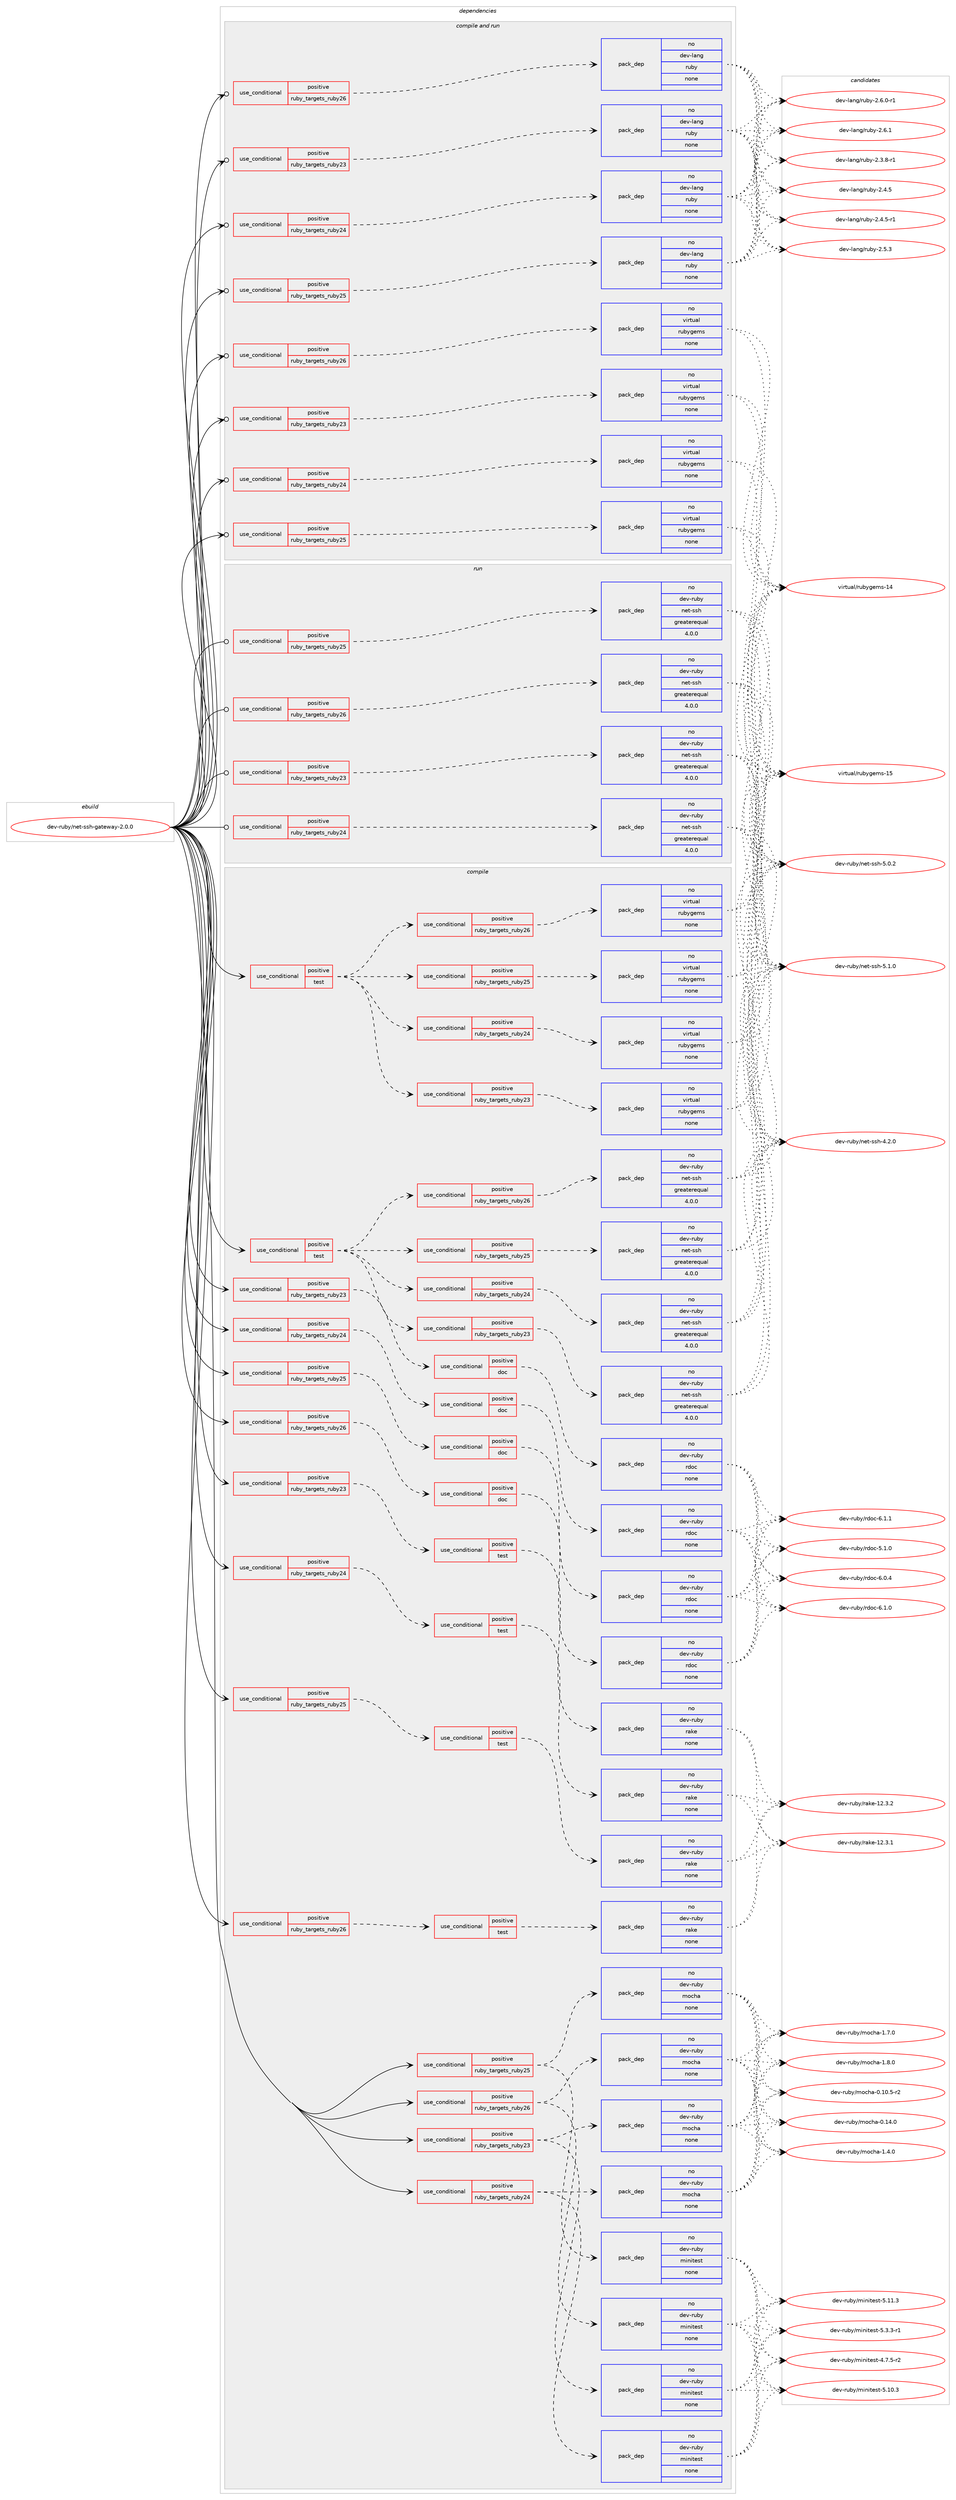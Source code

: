 digraph prolog {

# *************
# Graph options
# *************

newrank=true;
concentrate=true;
compound=true;
graph [rankdir=LR,fontname=Helvetica,fontsize=10,ranksep=1.5];#, ranksep=2.5, nodesep=0.2];
edge  [arrowhead=vee];
node  [fontname=Helvetica,fontsize=10];

# **********
# The ebuild
# **********

subgraph cluster_leftcol {
color=gray;
rank=same;
label=<<i>ebuild</i>>;
id [label="dev-ruby/net-ssh-gateway-2.0.0", color=red, width=4, href="../dev-ruby/net-ssh-gateway-2.0.0.svg"];
}

# ****************
# The dependencies
# ****************

subgraph cluster_midcol {
color=gray;
label=<<i>dependencies</i>>;
subgraph cluster_compile {
fillcolor="#eeeeee";
style=filled;
label=<<i>compile</i>>;
subgraph cond407448 {
dependency1507778 [label=<<TABLE BORDER="0" CELLBORDER="1" CELLSPACING="0" CELLPADDING="4"><TR><TD ROWSPAN="3" CELLPADDING="10">use_conditional</TD></TR><TR><TD>positive</TD></TR><TR><TD>ruby_targets_ruby23</TD></TR></TABLE>>, shape=none, color=red];
subgraph cond407449 {
dependency1507779 [label=<<TABLE BORDER="0" CELLBORDER="1" CELLSPACING="0" CELLPADDING="4"><TR><TD ROWSPAN="3" CELLPADDING="10">use_conditional</TD></TR><TR><TD>positive</TD></TR><TR><TD>doc</TD></TR></TABLE>>, shape=none, color=red];
subgraph pack1076833 {
dependency1507780 [label=<<TABLE BORDER="0" CELLBORDER="1" CELLSPACING="0" CELLPADDING="4" WIDTH="220"><TR><TD ROWSPAN="6" CELLPADDING="30">pack_dep</TD></TR><TR><TD WIDTH="110">no</TD></TR><TR><TD>dev-ruby</TD></TR><TR><TD>rdoc</TD></TR><TR><TD>none</TD></TR><TR><TD></TD></TR></TABLE>>, shape=none, color=blue];
}
dependency1507779:e -> dependency1507780:w [weight=20,style="dashed",arrowhead="vee"];
}
dependency1507778:e -> dependency1507779:w [weight=20,style="dashed",arrowhead="vee"];
}
id:e -> dependency1507778:w [weight=20,style="solid",arrowhead="vee"];
subgraph cond407450 {
dependency1507781 [label=<<TABLE BORDER="0" CELLBORDER="1" CELLSPACING="0" CELLPADDING="4"><TR><TD ROWSPAN="3" CELLPADDING="10">use_conditional</TD></TR><TR><TD>positive</TD></TR><TR><TD>ruby_targets_ruby23</TD></TR></TABLE>>, shape=none, color=red];
subgraph cond407451 {
dependency1507782 [label=<<TABLE BORDER="0" CELLBORDER="1" CELLSPACING="0" CELLPADDING="4"><TR><TD ROWSPAN="3" CELLPADDING="10">use_conditional</TD></TR><TR><TD>positive</TD></TR><TR><TD>test</TD></TR></TABLE>>, shape=none, color=red];
subgraph pack1076834 {
dependency1507783 [label=<<TABLE BORDER="0" CELLBORDER="1" CELLSPACING="0" CELLPADDING="4" WIDTH="220"><TR><TD ROWSPAN="6" CELLPADDING="30">pack_dep</TD></TR><TR><TD WIDTH="110">no</TD></TR><TR><TD>dev-ruby</TD></TR><TR><TD>rake</TD></TR><TR><TD>none</TD></TR><TR><TD></TD></TR></TABLE>>, shape=none, color=blue];
}
dependency1507782:e -> dependency1507783:w [weight=20,style="dashed",arrowhead="vee"];
}
dependency1507781:e -> dependency1507782:w [weight=20,style="dashed",arrowhead="vee"];
}
id:e -> dependency1507781:w [weight=20,style="solid",arrowhead="vee"];
subgraph cond407452 {
dependency1507784 [label=<<TABLE BORDER="0" CELLBORDER="1" CELLSPACING="0" CELLPADDING="4"><TR><TD ROWSPAN="3" CELLPADDING="10">use_conditional</TD></TR><TR><TD>positive</TD></TR><TR><TD>ruby_targets_ruby23</TD></TR></TABLE>>, shape=none, color=red];
subgraph pack1076835 {
dependency1507785 [label=<<TABLE BORDER="0" CELLBORDER="1" CELLSPACING="0" CELLPADDING="4" WIDTH="220"><TR><TD ROWSPAN="6" CELLPADDING="30">pack_dep</TD></TR><TR><TD WIDTH="110">no</TD></TR><TR><TD>dev-ruby</TD></TR><TR><TD>minitest</TD></TR><TR><TD>none</TD></TR><TR><TD></TD></TR></TABLE>>, shape=none, color=blue];
}
dependency1507784:e -> dependency1507785:w [weight=20,style="dashed",arrowhead="vee"];
subgraph pack1076836 {
dependency1507786 [label=<<TABLE BORDER="0" CELLBORDER="1" CELLSPACING="0" CELLPADDING="4" WIDTH="220"><TR><TD ROWSPAN="6" CELLPADDING="30">pack_dep</TD></TR><TR><TD WIDTH="110">no</TD></TR><TR><TD>dev-ruby</TD></TR><TR><TD>mocha</TD></TR><TR><TD>none</TD></TR><TR><TD></TD></TR></TABLE>>, shape=none, color=blue];
}
dependency1507784:e -> dependency1507786:w [weight=20,style="dashed",arrowhead="vee"];
}
id:e -> dependency1507784:w [weight=20,style="solid",arrowhead="vee"];
subgraph cond407453 {
dependency1507787 [label=<<TABLE BORDER="0" CELLBORDER="1" CELLSPACING="0" CELLPADDING="4"><TR><TD ROWSPAN="3" CELLPADDING="10">use_conditional</TD></TR><TR><TD>positive</TD></TR><TR><TD>ruby_targets_ruby24</TD></TR></TABLE>>, shape=none, color=red];
subgraph cond407454 {
dependency1507788 [label=<<TABLE BORDER="0" CELLBORDER="1" CELLSPACING="0" CELLPADDING="4"><TR><TD ROWSPAN="3" CELLPADDING="10">use_conditional</TD></TR><TR><TD>positive</TD></TR><TR><TD>doc</TD></TR></TABLE>>, shape=none, color=red];
subgraph pack1076837 {
dependency1507789 [label=<<TABLE BORDER="0" CELLBORDER="1" CELLSPACING="0" CELLPADDING="4" WIDTH="220"><TR><TD ROWSPAN="6" CELLPADDING="30">pack_dep</TD></TR><TR><TD WIDTH="110">no</TD></TR><TR><TD>dev-ruby</TD></TR><TR><TD>rdoc</TD></TR><TR><TD>none</TD></TR><TR><TD></TD></TR></TABLE>>, shape=none, color=blue];
}
dependency1507788:e -> dependency1507789:w [weight=20,style="dashed",arrowhead="vee"];
}
dependency1507787:e -> dependency1507788:w [weight=20,style="dashed",arrowhead="vee"];
}
id:e -> dependency1507787:w [weight=20,style="solid",arrowhead="vee"];
subgraph cond407455 {
dependency1507790 [label=<<TABLE BORDER="0" CELLBORDER="1" CELLSPACING="0" CELLPADDING="4"><TR><TD ROWSPAN="3" CELLPADDING="10">use_conditional</TD></TR><TR><TD>positive</TD></TR><TR><TD>ruby_targets_ruby24</TD></TR></TABLE>>, shape=none, color=red];
subgraph cond407456 {
dependency1507791 [label=<<TABLE BORDER="0" CELLBORDER="1" CELLSPACING="0" CELLPADDING="4"><TR><TD ROWSPAN="3" CELLPADDING="10">use_conditional</TD></TR><TR><TD>positive</TD></TR><TR><TD>test</TD></TR></TABLE>>, shape=none, color=red];
subgraph pack1076838 {
dependency1507792 [label=<<TABLE BORDER="0" CELLBORDER="1" CELLSPACING="0" CELLPADDING="4" WIDTH="220"><TR><TD ROWSPAN="6" CELLPADDING="30">pack_dep</TD></TR><TR><TD WIDTH="110">no</TD></TR><TR><TD>dev-ruby</TD></TR><TR><TD>rake</TD></TR><TR><TD>none</TD></TR><TR><TD></TD></TR></TABLE>>, shape=none, color=blue];
}
dependency1507791:e -> dependency1507792:w [weight=20,style="dashed",arrowhead="vee"];
}
dependency1507790:e -> dependency1507791:w [weight=20,style="dashed",arrowhead="vee"];
}
id:e -> dependency1507790:w [weight=20,style="solid",arrowhead="vee"];
subgraph cond407457 {
dependency1507793 [label=<<TABLE BORDER="0" CELLBORDER="1" CELLSPACING="0" CELLPADDING="4"><TR><TD ROWSPAN="3" CELLPADDING="10">use_conditional</TD></TR><TR><TD>positive</TD></TR><TR><TD>ruby_targets_ruby24</TD></TR></TABLE>>, shape=none, color=red];
subgraph pack1076839 {
dependency1507794 [label=<<TABLE BORDER="0" CELLBORDER="1" CELLSPACING="0" CELLPADDING="4" WIDTH="220"><TR><TD ROWSPAN="6" CELLPADDING="30">pack_dep</TD></TR><TR><TD WIDTH="110">no</TD></TR><TR><TD>dev-ruby</TD></TR><TR><TD>minitest</TD></TR><TR><TD>none</TD></TR><TR><TD></TD></TR></TABLE>>, shape=none, color=blue];
}
dependency1507793:e -> dependency1507794:w [weight=20,style="dashed",arrowhead="vee"];
subgraph pack1076840 {
dependency1507795 [label=<<TABLE BORDER="0" CELLBORDER="1" CELLSPACING="0" CELLPADDING="4" WIDTH="220"><TR><TD ROWSPAN="6" CELLPADDING="30">pack_dep</TD></TR><TR><TD WIDTH="110">no</TD></TR><TR><TD>dev-ruby</TD></TR><TR><TD>mocha</TD></TR><TR><TD>none</TD></TR><TR><TD></TD></TR></TABLE>>, shape=none, color=blue];
}
dependency1507793:e -> dependency1507795:w [weight=20,style="dashed",arrowhead="vee"];
}
id:e -> dependency1507793:w [weight=20,style="solid",arrowhead="vee"];
subgraph cond407458 {
dependency1507796 [label=<<TABLE BORDER="0" CELLBORDER="1" CELLSPACING="0" CELLPADDING="4"><TR><TD ROWSPAN="3" CELLPADDING="10">use_conditional</TD></TR><TR><TD>positive</TD></TR><TR><TD>ruby_targets_ruby25</TD></TR></TABLE>>, shape=none, color=red];
subgraph cond407459 {
dependency1507797 [label=<<TABLE BORDER="0" CELLBORDER="1" CELLSPACING="0" CELLPADDING="4"><TR><TD ROWSPAN="3" CELLPADDING="10">use_conditional</TD></TR><TR><TD>positive</TD></TR><TR><TD>doc</TD></TR></TABLE>>, shape=none, color=red];
subgraph pack1076841 {
dependency1507798 [label=<<TABLE BORDER="0" CELLBORDER="1" CELLSPACING="0" CELLPADDING="4" WIDTH="220"><TR><TD ROWSPAN="6" CELLPADDING="30">pack_dep</TD></TR><TR><TD WIDTH="110">no</TD></TR><TR><TD>dev-ruby</TD></TR><TR><TD>rdoc</TD></TR><TR><TD>none</TD></TR><TR><TD></TD></TR></TABLE>>, shape=none, color=blue];
}
dependency1507797:e -> dependency1507798:w [weight=20,style="dashed",arrowhead="vee"];
}
dependency1507796:e -> dependency1507797:w [weight=20,style="dashed",arrowhead="vee"];
}
id:e -> dependency1507796:w [weight=20,style="solid",arrowhead="vee"];
subgraph cond407460 {
dependency1507799 [label=<<TABLE BORDER="0" CELLBORDER="1" CELLSPACING="0" CELLPADDING="4"><TR><TD ROWSPAN="3" CELLPADDING="10">use_conditional</TD></TR><TR><TD>positive</TD></TR><TR><TD>ruby_targets_ruby25</TD></TR></TABLE>>, shape=none, color=red];
subgraph cond407461 {
dependency1507800 [label=<<TABLE BORDER="0" CELLBORDER="1" CELLSPACING="0" CELLPADDING="4"><TR><TD ROWSPAN="3" CELLPADDING="10">use_conditional</TD></TR><TR><TD>positive</TD></TR><TR><TD>test</TD></TR></TABLE>>, shape=none, color=red];
subgraph pack1076842 {
dependency1507801 [label=<<TABLE BORDER="0" CELLBORDER="1" CELLSPACING="0" CELLPADDING="4" WIDTH="220"><TR><TD ROWSPAN="6" CELLPADDING="30">pack_dep</TD></TR><TR><TD WIDTH="110">no</TD></TR><TR><TD>dev-ruby</TD></TR><TR><TD>rake</TD></TR><TR><TD>none</TD></TR><TR><TD></TD></TR></TABLE>>, shape=none, color=blue];
}
dependency1507800:e -> dependency1507801:w [weight=20,style="dashed",arrowhead="vee"];
}
dependency1507799:e -> dependency1507800:w [weight=20,style="dashed",arrowhead="vee"];
}
id:e -> dependency1507799:w [weight=20,style="solid",arrowhead="vee"];
subgraph cond407462 {
dependency1507802 [label=<<TABLE BORDER="0" CELLBORDER="1" CELLSPACING="0" CELLPADDING="4"><TR><TD ROWSPAN="3" CELLPADDING="10">use_conditional</TD></TR><TR><TD>positive</TD></TR><TR><TD>ruby_targets_ruby25</TD></TR></TABLE>>, shape=none, color=red];
subgraph pack1076843 {
dependency1507803 [label=<<TABLE BORDER="0" CELLBORDER="1" CELLSPACING="0" CELLPADDING="4" WIDTH="220"><TR><TD ROWSPAN="6" CELLPADDING="30">pack_dep</TD></TR><TR><TD WIDTH="110">no</TD></TR><TR><TD>dev-ruby</TD></TR><TR><TD>minitest</TD></TR><TR><TD>none</TD></TR><TR><TD></TD></TR></TABLE>>, shape=none, color=blue];
}
dependency1507802:e -> dependency1507803:w [weight=20,style="dashed",arrowhead="vee"];
subgraph pack1076844 {
dependency1507804 [label=<<TABLE BORDER="0" CELLBORDER="1" CELLSPACING="0" CELLPADDING="4" WIDTH="220"><TR><TD ROWSPAN="6" CELLPADDING="30">pack_dep</TD></TR><TR><TD WIDTH="110">no</TD></TR><TR><TD>dev-ruby</TD></TR><TR><TD>mocha</TD></TR><TR><TD>none</TD></TR><TR><TD></TD></TR></TABLE>>, shape=none, color=blue];
}
dependency1507802:e -> dependency1507804:w [weight=20,style="dashed",arrowhead="vee"];
}
id:e -> dependency1507802:w [weight=20,style="solid",arrowhead="vee"];
subgraph cond407463 {
dependency1507805 [label=<<TABLE BORDER="0" CELLBORDER="1" CELLSPACING="0" CELLPADDING="4"><TR><TD ROWSPAN="3" CELLPADDING="10">use_conditional</TD></TR><TR><TD>positive</TD></TR><TR><TD>ruby_targets_ruby26</TD></TR></TABLE>>, shape=none, color=red];
subgraph cond407464 {
dependency1507806 [label=<<TABLE BORDER="0" CELLBORDER="1" CELLSPACING="0" CELLPADDING="4"><TR><TD ROWSPAN="3" CELLPADDING="10">use_conditional</TD></TR><TR><TD>positive</TD></TR><TR><TD>doc</TD></TR></TABLE>>, shape=none, color=red];
subgraph pack1076845 {
dependency1507807 [label=<<TABLE BORDER="0" CELLBORDER="1" CELLSPACING="0" CELLPADDING="4" WIDTH="220"><TR><TD ROWSPAN="6" CELLPADDING="30">pack_dep</TD></TR><TR><TD WIDTH="110">no</TD></TR><TR><TD>dev-ruby</TD></TR><TR><TD>rdoc</TD></TR><TR><TD>none</TD></TR><TR><TD></TD></TR></TABLE>>, shape=none, color=blue];
}
dependency1507806:e -> dependency1507807:w [weight=20,style="dashed",arrowhead="vee"];
}
dependency1507805:e -> dependency1507806:w [weight=20,style="dashed",arrowhead="vee"];
}
id:e -> dependency1507805:w [weight=20,style="solid",arrowhead="vee"];
subgraph cond407465 {
dependency1507808 [label=<<TABLE BORDER="0" CELLBORDER="1" CELLSPACING="0" CELLPADDING="4"><TR><TD ROWSPAN="3" CELLPADDING="10">use_conditional</TD></TR><TR><TD>positive</TD></TR><TR><TD>ruby_targets_ruby26</TD></TR></TABLE>>, shape=none, color=red];
subgraph cond407466 {
dependency1507809 [label=<<TABLE BORDER="0" CELLBORDER="1" CELLSPACING="0" CELLPADDING="4"><TR><TD ROWSPAN="3" CELLPADDING="10">use_conditional</TD></TR><TR><TD>positive</TD></TR><TR><TD>test</TD></TR></TABLE>>, shape=none, color=red];
subgraph pack1076846 {
dependency1507810 [label=<<TABLE BORDER="0" CELLBORDER="1" CELLSPACING="0" CELLPADDING="4" WIDTH="220"><TR><TD ROWSPAN="6" CELLPADDING="30">pack_dep</TD></TR><TR><TD WIDTH="110">no</TD></TR><TR><TD>dev-ruby</TD></TR><TR><TD>rake</TD></TR><TR><TD>none</TD></TR><TR><TD></TD></TR></TABLE>>, shape=none, color=blue];
}
dependency1507809:e -> dependency1507810:w [weight=20,style="dashed",arrowhead="vee"];
}
dependency1507808:e -> dependency1507809:w [weight=20,style="dashed",arrowhead="vee"];
}
id:e -> dependency1507808:w [weight=20,style="solid",arrowhead="vee"];
subgraph cond407467 {
dependency1507811 [label=<<TABLE BORDER="0" CELLBORDER="1" CELLSPACING="0" CELLPADDING="4"><TR><TD ROWSPAN="3" CELLPADDING="10">use_conditional</TD></TR><TR><TD>positive</TD></TR><TR><TD>ruby_targets_ruby26</TD></TR></TABLE>>, shape=none, color=red];
subgraph pack1076847 {
dependency1507812 [label=<<TABLE BORDER="0" CELLBORDER="1" CELLSPACING="0" CELLPADDING="4" WIDTH="220"><TR><TD ROWSPAN="6" CELLPADDING="30">pack_dep</TD></TR><TR><TD WIDTH="110">no</TD></TR><TR><TD>dev-ruby</TD></TR><TR><TD>minitest</TD></TR><TR><TD>none</TD></TR><TR><TD></TD></TR></TABLE>>, shape=none, color=blue];
}
dependency1507811:e -> dependency1507812:w [weight=20,style="dashed",arrowhead="vee"];
subgraph pack1076848 {
dependency1507813 [label=<<TABLE BORDER="0" CELLBORDER="1" CELLSPACING="0" CELLPADDING="4" WIDTH="220"><TR><TD ROWSPAN="6" CELLPADDING="30">pack_dep</TD></TR><TR><TD WIDTH="110">no</TD></TR><TR><TD>dev-ruby</TD></TR><TR><TD>mocha</TD></TR><TR><TD>none</TD></TR><TR><TD></TD></TR></TABLE>>, shape=none, color=blue];
}
dependency1507811:e -> dependency1507813:w [weight=20,style="dashed",arrowhead="vee"];
}
id:e -> dependency1507811:w [weight=20,style="solid",arrowhead="vee"];
subgraph cond407468 {
dependency1507814 [label=<<TABLE BORDER="0" CELLBORDER="1" CELLSPACING="0" CELLPADDING="4"><TR><TD ROWSPAN="3" CELLPADDING="10">use_conditional</TD></TR><TR><TD>positive</TD></TR><TR><TD>test</TD></TR></TABLE>>, shape=none, color=red];
subgraph cond407469 {
dependency1507815 [label=<<TABLE BORDER="0" CELLBORDER="1" CELLSPACING="0" CELLPADDING="4"><TR><TD ROWSPAN="3" CELLPADDING="10">use_conditional</TD></TR><TR><TD>positive</TD></TR><TR><TD>ruby_targets_ruby23</TD></TR></TABLE>>, shape=none, color=red];
subgraph pack1076849 {
dependency1507816 [label=<<TABLE BORDER="0" CELLBORDER="1" CELLSPACING="0" CELLPADDING="4" WIDTH="220"><TR><TD ROWSPAN="6" CELLPADDING="30">pack_dep</TD></TR><TR><TD WIDTH="110">no</TD></TR><TR><TD>dev-ruby</TD></TR><TR><TD>net-ssh</TD></TR><TR><TD>greaterequal</TD></TR><TR><TD>4.0.0</TD></TR></TABLE>>, shape=none, color=blue];
}
dependency1507815:e -> dependency1507816:w [weight=20,style="dashed",arrowhead="vee"];
}
dependency1507814:e -> dependency1507815:w [weight=20,style="dashed",arrowhead="vee"];
subgraph cond407470 {
dependency1507817 [label=<<TABLE BORDER="0" CELLBORDER="1" CELLSPACING="0" CELLPADDING="4"><TR><TD ROWSPAN="3" CELLPADDING="10">use_conditional</TD></TR><TR><TD>positive</TD></TR><TR><TD>ruby_targets_ruby24</TD></TR></TABLE>>, shape=none, color=red];
subgraph pack1076850 {
dependency1507818 [label=<<TABLE BORDER="0" CELLBORDER="1" CELLSPACING="0" CELLPADDING="4" WIDTH="220"><TR><TD ROWSPAN="6" CELLPADDING="30">pack_dep</TD></TR><TR><TD WIDTH="110">no</TD></TR><TR><TD>dev-ruby</TD></TR><TR><TD>net-ssh</TD></TR><TR><TD>greaterequal</TD></TR><TR><TD>4.0.0</TD></TR></TABLE>>, shape=none, color=blue];
}
dependency1507817:e -> dependency1507818:w [weight=20,style="dashed",arrowhead="vee"];
}
dependency1507814:e -> dependency1507817:w [weight=20,style="dashed",arrowhead="vee"];
subgraph cond407471 {
dependency1507819 [label=<<TABLE BORDER="0" CELLBORDER="1" CELLSPACING="0" CELLPADDING="4"><TR><TD ROWSPAN="3" CELLPADDING="10">use_conditional</TD></TR><TR><TD>positive</TD></TR><TR><TD>ruby_targets_ruby25</TD></TR></TABLE>>, shape=none, color=red];
subgraph pack1076851 {
dependency1507820 [label=<<TABLE BORDER="0" CELLBORDER="1" CELLSPACING="0" CELLPADDING="4" WIDTH="220"><TR><TD ROWSPAN="6" CELLPADDING="30">pack_dep</TD></TR><TR><TD WIDTH="110">no</TD></TR><TR><TD>dev-ruby</TD></TR><TR><TD>net-ssh</TD></TR><TR><TD>greaterequal</TD></TR><TR><TD>4.0.0</TD></TR></TABLE>>, shape=none, color=blue];
}
dependency1507819:e -> dependency1507820:w [weight=20,style="dashed",arrowhead="vee"];
}
dependency1507814:e -> dependency1507819:w [weight=20,style="dashed",arrowhead="vee"];
subgraph cond407472 {
dependency1507821 [label=<<TABLE BORDER="0" CELLBORDER="1" CELLSPACING="0" CELLPADDING="4"><TR><TD ROWSPAN="3" CELLPADDING="10">use_conditional</TD></TR><TR><TD>positive</TD></TR><TR><TD>ruby_targets_ruby26</TD></TR></TABLE>>, shape=none, color=red];
subgraph pack1076852 {
dependency1507822 [label=<<TABLE BORDER="0" CELLBORDER="1" CELLSPACING="0" CELLPADDING="4" WIDTH="220"><TR><TD ROWSPAN="6" CELLPADDING="30">pack_dep</TD></TR><TR><TD WIDTH="110">no</TD></TR><TR><TD>dev-ruby</TD></TR><TR><TD>net-ssh</TD></TR><TR><TD>greaterequal</TD></TR><TR><TD>4.0.0</TD></TR></TABLE>>, shape=none, color=blue];
}
dependency1507821:e -> dependency1507822:w [weight=20,style="dashed",arrowhead="vee"];
}
dependency1507814:e -> dependency1507821:w [weight=20,style="dashed",arrowhead="vee"];
}
id:e -> dependency1507814:w [weight=20,style="solid",arrowhead="vee"];
subgraph cond407473 {
dependency1507823 [label=<<TABLE BORDER="0" CELLBORDER="1" CELLSPACING="0" CELLPADDING="4"><TR><TD ROWSPAN="3" CELLPADDING="10">use_conditional</TD></TR><TR><TD>positive</TD></TR><TR><TD>test</TD></TR></TABLE>>, shape=none, color=red];
subgraph cond407474 {
dependency1507824 [label=<<TABLE BORDER="0" CELLBORDER="1" CELLSPACING="0" CELLPADDING="4"><TR><TD ROWSPAN="3" CELLPADDING="10">use_conditional</TD></TR><TR><TD>positive</TD></TR><TR><TD>ruby_targets_ruby23</TD></TR></TABLE>>, shape=none, color=red];
subgraph pack1076853 {
dependency1507825 [label=<<TABLE BORDER="0" CELLBORDER="1" CELLSPACING="0" CELLPADDING="4" WIDTH="220"><TR><TD ROWSPAN="6" CELLPADDING="30">pack_dep</TD></TR><TR><TD WIDTH="110">no</TD></TR><TR><TD>virtual</TD></TR><TR><TD>rubygems</TD></TR><TR><TD>none</TD></TR><TR><TD></TD></TR></TABLE>>, shape=none, color=blue];
}
dependency1507824:e -> dependency1507825:w [weight=20,style="dashed",arrowhead="vee"];
}
dependency1507823:e -> dependency1507824:w [weight=20,style="dashed",arrowhead="vee"];
subgraph cond407475 {
dependency1507826 [label=<<TABLE BORDER="0" CELLBORDER="1" CELLSPACING="0" CELLPADDING="4"><TR><TD ROWSPAN="3" CELLPADDING="10">use_conditional</TD></TR><TR><TD>positive</TD></TR><TR><TD>ruby_targets_ruby24</TD></TR></TABLE>>, shape=none, color=red];
subgraph pack1076854 {
dependency1507827 [label=<<TABLE BORDER="0" CELLBORDER="1" CELLSPACING="0" CELLPADDING="4" WIDTH="220"><TR><TD ROWSPAN="6" CELLPADDING="30">pack_dep</TD></TR><TR><TD WIDTH="110">no</TD></TR><TR><TD>virtual</TD></TR><TR><TD>rubygems</TD></TR><TR><TD>none</TD></TR><TR><TD></TD></TR></TABLE>>, shape=none, color=blue];
}
dependency1507826:e -> dependency1507827:w [weight=20,style="dashed",arrowhead="vee"];
}
dependency1507823:e -> dependency1507826:w [weight=20,style="dashed",arrowhead="vee"];
subgraph cond407476 {
dependency1507828 [label=<<TABLE BORDER="0" CELLBORDER="1" CELLSPACING="0" CELLPADDING="4"><TR><TD ROWSPAN="3" CELLPADDING="10">use_conditional</TD></TR><TR><TD>positive</TD></TR><TR><TD>ruby_targets_ruby25</TD></TR></TABLE>>, shape=none, color=red];
subgraph pack1076855 {
dependency1507829 [label=<<TABLE BORDER="0" CELLBORDER="1" CELLSPACING="0" CELLPADDING="4" WIDTH="220"><TR><TD ROWSPAN="6" CELLPADDING="30">pack_dep</TD></TR><TR><TD WIDTH="110">no</TD></TR><TR><TD>virtual</TD></TR><TR><TD>rubygems</TD></TR><TR><TD>none</TD></TR><TR><TD></TD></TR></TABLE>>, shape=none, color=blue];
}
dependency1507828:e -> dependency1507829:w [weight=20,style="dashed",arrowhead="vee"];
}
dependency1507823:e -> dependency1507828:w [weight=20,style="dashed",arrowhead="vee"];
subgraph cond407477 {
dependency1507830 [label=<<TABLE BORDER="0" CELLBORDER="1" CELLSPACING="0" CELLPADDING="4"><TR><TD ROWSPAN="3" CELLPADDING="10">use_conditional</TD></TR><TR><TD>positive</TD></TR><TR><TD>ruby_targets_ruby26</TD></TR></TABLE>>, shape=none, color=red];
subgraph pack1076856 {
dependency1507831 [label=<<TABLE BORDER="0" CELLBORDER="1" CELLSPACING="0" CELLPADDING="4" WIDTH="220"><TR><TD ROWSPAN="6" CELLPADDING="30">pack_dep</TD></TR><TR><TD WIDTH="110">no</TD></TR><TR><TD>virtual</TD></TR><TR><TD>rubygems</TD></TR><TR><TD>none</TD></TR><TR><TD></TD></TR></TABLE>>, shape=none, color=blue];
}
dependency1507830:e -> dependency1507831:w [weight=20,style="dashed",arrowhead="vee"];
}
dependency1507823:e -> dependency1507830:w [weight=20,style="dashed",arrowhead="vee"];
}
id:e -> dependency1507823:w [weight=20,style="solid",arrowhead="vee"];
}
subgraph cluster_compileandrun {
fillcolor="#eeeeee";
style=filled;
label=<<i>compile and run</i>>;
subgraph cond407478 {
dependency1507832 [label=<<TABLE BORDER="0" CELLBORDER="1" CELLSPACING="0" CELLPADDING="4"><TR><TD ROWSPAN="3" CELLPADDING="10">use_conditional</TD></TR><TR><TD>positive</TD></TR><TR><TD>ruby_targets_ruby23</TD></TR></TABLE>>, shape=none, color=red];
subgraph pack1076857 {
dependency1507833 [label=<<TABLE BORDER="0" CELLBORDER="1" CELLSPACING="0" CELLPADDING="4" WIDTH="220"><TR><TD ROWSPAN="6" CELLPADDING="30">pack_dep</TD></TR><TR><TD WIDTH="110">no</TD></TR><TR><TD>dev-lang</TD></TR><TR><TD>ruby</TD></TR><TR><TD>none</TD></TR><TR><TD></TD></TR></TABLE>>, shape=none, color=blue];
}
dependency1507832:e -> dependency1507833:w [weight=20,style="dashed",arrowhead="vee"];
}
id:e -> dependency1507832:w [weight=20,style="solid",arrowhead="odotvee"];
subgraph cond407479 {
dependency1507834 [label=<<TABLE BORDER="0" CELLBORDER="1" CELLSPACING="0" CELLPADDING="4"><TR><TD ROWSPAN="3" CELLPADDING="10">use_conditional</TD></TR><TR><TD>positive</TD></TR><TR><TD>ruby_targets_ruby23</TD></TR></TABLE>>, shape=none, color=red];
subgraph pack1076858 {
dependency1507835 [label=<<TABLE BORDER="0" CELLBORDER="1" CELLSPACING="0" CELLPADDING="4" WIDTH="220"><TR><TD ROWSPAN="6" CELLPADDING="30">pack_dep</TD></TR><TR><TD WIDTH="110">no</TD></TR><TR><TD>virtual</TD></TR><TR><TD>rubygems</TD></TR><TR><TD>none</TD></TR><TR><TD></TD></TR></TABLE>>, shape=none, color=blue];
}
dependency1507834:e -> dependency1507835:w [weight=20,style="dashed",arrowhead="vee"];
}
id:e -> dependency1507834:w [weight=20,style="solid",arrowhead="odotvee"];
subgraph cond407480 {
dependency1507836 [label=<<TABLE BORDER="0" CELLBORDER="1" CELLSPACING="0" CELLPADDING="4"><TR><TD ROWSPAN="3" CELLPADDING="10">use_conditional</TD></TR><TR><TD>positive</TD></TR><TR><TD>ruby_targets_ruby24</TD></TR></TABLE>>, shape=none, color=red];
subgraph pack1076859 {
dependency1507837 [label=<<TABLE BORDER="0" CELLBORDER="1" CELLSPACING="0" CELLPADDING="4" WIDTH="220"><TR><TD ROWSPAN="6" CELLPADDING="30">pack_dep</TD></TR><TR><TD WIDTH="110">no</TD></TR><TR><TD>dev-lang</TD></TR><TR><TD>ruby</TD></TR><TR><TD>none</TD></TR><TR><TD></TD></TR></TABLE>>, shape=none, color=blue];
}
dependency1507836:e -> dependency1507837:w [weight=20,style="dashed",arrowhead="vee"];
}
id:e -> dependency1507836:w [weight=20,style="solid",arrowhead="odotvee"];
subgraph cond407481 {
dependency1507838 [label=<<TABLE BORDER="0" CELLBORDER="1" CELLSPACING="0" CELLPADDING="4"><TR><TD ROWSPAN="3" CELLPADDING="10">use_conditional</TD></TR><TR><TD>positive</TD></TR><TR><TD>ruby_targets_ruby24</TD></TR></TABLE>>, shape=none, color=red];
subgraph pack1076860 {
dependency1507839 [label=<<TABLE BORDER="0" CELLBORDER="1" CELLSPACING="0" CELLPADDING="4" WIDTH="220"><TR><TD ROWSPAN="6" CELLPADDING="30">pack_dep</TD></TR><TR><TD WIDTH="110">no</TD></TR><TR><TD>virtual</TD></TR><TR><TD>rubygems</TD></TR><TR><TD>none</TD></TR><TR><TD></TD></TR></TABLE>>, shape=none, color=blue];
}
dependency1507838:e -> dependency1507839:w [weight=20,style="dashed",arrowhead="vee"];
}
id:e -> dependency1507838:w [weight=20,style="solid",arrowhead="odotvee"];
subgraph cond407482 {
dependency1507840 [label=<<TABLE BORDER="0" CELLBORDER="1" CELLSPACING="0" CELLPADDING="4"><TR><TD ROWSPAN="3" CELLPADDING="10">use_conditional</TD></TR><TR><TD>positive</TD></TR><TR><TD>ruby_targets_ruby25</TD></TR></TABLE>>, shape=none, color=red];
subgraph pack1076861 {
dependency1507841 [label=<<TABLE BORDER="0" CELLBORDER="1" CELLSPACING="0" CELLPADDING="4" WIDTH="220"><TR><TD ROWSPAN="6" CELLPADDING="30">pack_dep</TD></TR><TR><TD WIDTH="110">no</TD></TR><TR><TD>dev-lang</TD></TR><TR><TD>ruby</TD></TR><TR><TD>none</TD></TR><TR><TD></TD></TR></TABLE>>, shape=none, color=blue];
}
dependency1507840:e -> dependency1507841:w [weight=20,style="dashed",arrowhead="vee"];
}
id:e -> dependency1507840:w [weight=20,style="solid",arrowhead="odotvee"];
subgraph cond407483 {
dependency1507842 [label=<<TABLE BORDER="0" CELLBORDER="1" CELLSPACING="0" CELLPADDING="4"><TR><TD ROWSPAN="3" CELLPADDING="10">use_conditional</TD></TR><TR><TD>positive</TD></TR><TR><TD>ruby_targets_ruby25</TD></TR></TABLE>>, shape=none, color=red];
subgraph pack1076862 {
dependency1507843 [label=<<TABLE BORDER="0" CELLBORDER="1" CELLSPACING="0" CELLPADDING="4" WIDTH="220"><TR><TD ROWSPAN="6" CELLPADDING="30">pack_dep</TD></TR><TR><TD WIDTH="110">no</TD></TR><TR><TD>virtual</TD></TR><TR><TD>rubygems</TD></TR><TR><TD>none</TD></TR><TR><TD></TD></TR></TABLE>>, shape=none, color=blue];
}
dependency1507842:e -> dependency1507843:w [weight=20,style="dashed",arrowhead="vee"];
}
id:e -> dependency1507842:w [weight=20,style="solid",arrowhead="odotvee"];
subgraph cond407484 {
dependency1507844 [label=<<TABLE BORDER="0" CELLBORDER="1" CELLSPACING="0" CELLPADDING="4"><TR><TD ROWSPAN="3" CELLPADDING="10">use_conditional</TD></TR><TR><TD>positive</TD></TR><TR><TD>ruby_targets_ruby26</TD></TR></TABLE>>, shape=none, color=red];
subgraph pack1076863 {
dependency1507845 [label=<<TABLE BORDER="0" CELLBORDER="1" CELLSPACING="0" CELLPADDING="4" WIDTH="220"><TR><TD ROWSPAN="6" CELLPADDING="30">pack_dep</TD></TR><TR><TD WIDTH="110">no</TD></TR><TR><TD>dev-lang</TD></TR><TR><TD>ruby</TD></TR><TR><TD>none</TD></TR><TR><TD></TD></TR></TABLE>>, shape=none, color=blue];
}
dependency1507844:e -> dependency1507845:w [weight=20,style="dashed",arrowhead="vee"];
}
id:e -> dependency1507844:w [weight=20,style="solid",arrowhead="odotvee"];
subgraph cond407485 {
dependency1507846 [label=<<TABLE BORDER="0" CELLBORDER="1" CELLSPACING="0" CELLPADDING="4"><TR><TD ROWSPAN="3" CELLPADDING="10">use_conditional</TD></TR><TR><TD>positive</TD></TR><TR><TD>ruby_targets_ruby26</TD></TR></TABLE>>, shape=none, color=red];
subgraph pack1076864 {
dependency1507847 [label=<<TABLE BORDER="0" CELLBORDER="1" CELLSPACING="0" CELLPADDING="4" WIDTH="220"><TR><TD ROWSPAN="6" CELLPADDING="30">pack_dep</TD></TR><TR><TD WIDTH="110">no</TD></TR><TR><TD>virtual</TD></TR><TR><TD>rubygems</TD></TR><TR><TD>none</TD></TR><TR><TD></TD></TR></TABLE>>, shape=none, color=blue];
}
dependency1507846:e -> dependency1507847:w [weight=20,style="dashed",arrowhead="vee"];
}
id:e -> dependency1507846:w [weight=20,style="solid",arrowhead="odotvee"];
}
subgraph cluster_run {
fillcolor="#eeeeee";
style=filled;
label=<<i>run</i>>;
subgraph cond407486 {
dependency1507848 [label=<<TABLE BORDER="0" CELLBORDER="1" CELLSPACING="0" CELLPADDING="4"><TR><TD ROWSPAN="3" CELLPADDING="10">use_conditional</TD></TR><TR><TD>positive</TD></TR><TR><TD>ruby_targets_ruby23</TD></TR></TABLE>>, shape=none, color=red];
subgraph pack1076865 {
dependency1507849 [label=<<TABLE BORDER="0" CELLBORDER="1" CELLSPACING="0" CELLPADDING="4" WIDTH="220"><TR><TD ROWSPAN="6" CELLPADDING="30">pack_dep</TD></TR><TR><TD WIDTH="110">no</TD></TR><TR><TD>dev-ruby</TD></TR><TR><TD>net-ssh</TD></TR><TR><TD>greaterequal</TD></TR><TR><TD>4.0.0</TD></TR></TABLE>>, shape=none, color=blue];
}
dependency1507848:e -> dependency1507849:w [weight=20,style="dashed",arrowhead="vee"];
}
id:e -> dependency1507848:w [weight=20,style="solid",arrowhead="odot"];
subgraph cond407487 {
dependency1507850 [label=<<TABLE BORDER="0" CELLBORDER="1" CELLSPACING="0" CELLPADDING="4"><TR><TD ROWSPAN="3" CELLPADDING="10">use_conditional</TD></TR><TR><TD>positive</TD></TR><TR><TD>ruby_targets_ruby24</TD></TR></TABLE>>, shape=none, color=red];
subgraph pack1076866 {
dependency1507851 [label=<<TABLE BORDER="0" CELLBORDER="1" CELLSPACING="0" CELLPADDING="4" WIDTH="220"><TR><TD ROWSPAN="6" CELLPADDING="30">pack_dep</TD></TR><TR><TD WIDTH="110">no</TD></TR><TR><TD>dev-ruby</TD></TR><TR><TD>net-ssh</TD></TR><TR><TD>greaterequal</TD></TR><TR><TD>4.0.0</TD></TR></TABLE>>, shape=none, color=blue];
}
dependency1507850:e -> dependency1507851:w [weight=20,style="dashed",arrowhead="vee"];
}
id:e -> dependency1507850:w [weight=20,style="solid",arrowhead="odot"];
subgraph cond407488 {
dependency1507852 [label=<<TABLE BORDER="0" CELLBORDER="1" CELLSPACING="0" CELLPADDING="4"><TR><TD ROWSPAN="3" CELLPADDING="10">use_conditional</TD></TR><TR><TD>positive</TD></TR><TR><TD>ruby_targets_ruby25</TD></TR></TABLE>>, shape=none, color=red];
subgraph pack1076867 {
dependency1507853 [label=<<TABLE BORDER="0" CELLBORDER="1" CELLSPACING="0" CELLPADDING="4" WIDTH="220"><TR><TD ROWSPAN="6" CELLPADDING="30">pack_dep</TD></TR><TR><TD WIDTH="110">no</TD></TR><TR><TD>dev-ruby</TD></TR><TR><TD>net-ssh</TD></TR><TR><TD>greaterequal</TD></TR><TR><TD>4.0.0</TD></TR></TABLE>>, shape=none, color=blue];
}
dependency1507852:e -> dependency1507853:w [weight=20,style="dashed",arrowhead="vee"];
}
id:e -> dependency1507852:w [weight=20,style="solid",arrowhead="odot"];
subgraph cond407489 {
dependency1507854 [label=<<TABLE BORDER="0" CELLBORDER="1" CELLSPACING="0" CELLPADDING="4"><TR><TD ROWSPAN="3" CELLPADDING="10">use_conditional</TD></TR><TR><TD>positive</TD></TR><TR><TD>ruby_targets_ruby26</TD></TR></TABLE>>, shape=none, color=red];
subgraph pack1076868 {
dependency1507855 [label=<<TABLE BORDER="0" CELLBORDER="1" CELLSPACING="0" CELLPADDING="4" WIDTH="220"><TR><TD ROWSPAN="6" CELLPADDING="30">pack_dep</TD></TR><TR><TD WIDTH="110">no</TD></TR><TR><TD>dev-ruby</TD></TR><TR><TD>net-ssh</TD></TR><TR><TD>greaterequal</TD></TR><TR><TD>4.0.0</TD></TR></TABLE>>, shape=none, color=blue];
}
dependency1507854:e -> dependency1507855:w [weight=20,style="dashed",arrowhead="vee"];
}
id:e -> dependency1507854:w [weight=20,style="solid",arrowhead="odot"];
}
}

# **************
# The candidates
# **************

subgraph cluster_choices {
rank=same;
color=gray;
label=<<i>candidates</i>>;

subgraph choice1076833 {
color=black;
nodesep=1;
choice10010111845114117981214711410011199455346494648 [label="dev-ruby/rdoc-5.1.0", color=red, width=4,href="../dev-ruby/rdoc-5.1.0.svg"];
choice10010111845114117981214711410011199455446484652 [label="dev-ruby/rdoc-6.0.4", color=red, width=4,href="../dev-ruby/rdoc-6.0.4.svg"];
choice10010111845114117981214711410011199455446494648 [label="dev-ruby/rdoc-6.1.0", color=red, width=4,href="../dev-ruby/rdoc-6.1.0.svg"];
choice10010111845114117981214711410011199455446494649 [label="dev-ruby/rdoc-6.1.1", color=red, width=4,href="../dev-ruby/rdoc-6.1.1.svg"];
dependency1507780:e -> choice10010111845114117981214711410011199455346494648:w [style=dotted,weight="100"];
dependency1507780:e -> choice10010111845114117981214711410011199455446484652:w [style=dotted,weight="100"];
dependency1507780:e -> choice10010111845114117981214711410011199455446494648:w [style=dotted,weight="100"];
dependency1507780:e -> choice10010111845114117981214711410011199455446494649:w [style=dotted,weight="100"];
}
subgraph choice1076834 {
color=black;
nodesep=1;
choice1001011184511411798121471149710710145495046514649 [label="dev-ruby/rake-12.3.1", color=red, width=4,href="../dev-ruby/rake-12.3.1.svg"];
choice1001011184511411798121471149710710145495046514650 [label="dev-ruby/rake-12.3.2", color=red, width=4,href="../dev-ruby/rake-12.3.2.svg"];
dependency1507783:e -> choice1001011184511411798121471149710710145495046514649:w [style=dotted,weight="100"];
dependency1507783:e -> choice1001011184511411798121471149710710145495046514650:w [style=dotted,weight="100"];
}
subgraph choice1076835 {
color=black;
nodesep=1;
choice1001011184511411798121471091051101051161011151164552465546534511450 [label="dev-ruby/minitest-4.7.5-r2", color=red, width=4,href="../dev-ruby/minitest-4.7.5-r2.svg"];
choice10010111845114117981214710910511010511610111511645534649484651 [label="dev-ruby/minitest-5.10.3", color=red, width=4,href="../dev-ruby/minitest-5.10.3.svg"];
choice10010111845114117981214710910511010511610111511645534649494651 [label="dev-ruby/minitest-5.11.3", color=red, width=4,href="../dev-ruby/minitest-5.11.3.svg"];
choice1001011184511411798121471091051101051161011151164553465146514511449 [label="dev-ruby/minitest-5.3.3-r1", color=red, width=4,href="../dev-ruby/minitest-5.3.3-r1.svg"];
dependency1507785:e -> choice1001011184511411798121471091051101051161011151164552465546534511450:w [style=dotted,weight="100"];
dependency1507785:e -> choice10010111845114117981214710910511010511610111511645534649484651:w [style=dotted,weight="100"];
dependency1507785:e -> choice10010111845114117981214710910511010511610111511645534649494651:w [style=dotted,weight="100"];
dependency1507785:e -> choice1001011184511411798121471091051101051161011151164553465146514511449:w [style=dotted,weight="100"];
}
subgraph choice1076836 {
color=black;
nodesep=1;
choice1001011184511411798121471091119910497454846494846534511450 [label="dev-ruby/mocha-0.10.5-r2", color=red, width=4,href="../dev-ruby/mocha-0.10.5-r2.svg"];
choice100101118451141179812147109111991049745484649524648 [label="dev-ruby/mocha-0.14.0", color=red, width=4,href="../dev-ruby/mocha-0.14.0.svg"];
choice1001011184511411798121471091119910497454946524648 [label="dev-ruby/mocha-1.4.0", color=red, width=4,href="../dev-ruby/mocha-1.4.0.svg"];
choice1001011184511411798121471091119910497454946554648 [label="dev-ruby/mocha-1.7.0", color=red, width=4,href="../dev-ruby/mocha-1.7.0.svg"];
choice1001011184511411798121471091119910497454946564648 [label="dev-ruby/mocha-1.8.0", color=red, width=4,href="../dev-ruby/mocha-1.8.0.svg"];
dependency1507786:e -> choice1001011184511411798121471091119910497454846494846534511450:w [style=dotted,weight="100"];
dependency1507786:e -> choice100101118451141179812147109111991049745484649524648:w [style=dotted,weight="100"];
dependency1507786:e -> choice1001011184511411798121471091119910497454946524648:w [style=dotted,weight="100"];
dependency1507786:e -> choice1001011184511411798121471091119910497454946554648:w [style=dotted,weight="100"];
dependency1507786:e -> choice1001011184511411798121471091119910497454946564648:w [style=dotted,weight="100"];
}
subgraph choice1076837 {
color=black;
nodesep=1;
choice10010111845114117981214711410011199455346494648 [label="dev-ruby/rdoc-5.1.0", color=red, width=4,href="../dev-ruby/rdoc-5.1.0.svg"];
choice10010111845114117981214711410011199455446484652 [label="dev-ruby/rdoc-6.0.4", color=red, width=4,href="../dev-ruby/rdoc-6.0.4.svg"];
choice10010111845114117981214711410011199455446494648 [label="dev-ruby/rdoc-6.1.0", color=red, width=4,href="../dev-ruby/rdoc-6.1.0.svg"];
choice10010111845114117981214711410011199455446494649 [label="dev-ruby/rdoc-6.1.1", color=red, width=4,href="../dev-ruby/rdoc-6.1.1.svg"];
dependency1507789:e -> choice10010111845114117981214711410011199455346494648:w [style=dotted,weight="100"];
dependency1507789:e -> choice10010111845114117981214711410011199455446484652:w [style=dotted,weight="100"];
dependency1507789:e -> choice10010111845114117981214711410011199455446494648:w [style=dotted,weight="100"];
dependency1507789:e -> choice10010111845114117981214711410011199455446494649:w [style=dotted,weight="100"];
}
subgraph choice1076838 {
color=black;
nodesep=1;
choice1001011184511411798121471149710710145495046514649 [label="dev-ruby/rake-12.3.1", color=red, width=4,href="../dev-ruby/rake-12.3.1.svg"];
choice1001011184511411798121471149710710145495046514650 [label="dev-ruby/rake-12.3.2", color=red, width=4,href="../dev-ruby/rake-12.3.2.svg"];
dependency1507792:e -> choice1001011184511411798121471149710710145495046514649:w [style=dotted,weight="100"];
dependency1507792:e -> choice1001011184511411798121471149710710145495046514650:w [style=dotted,weight="100"];
}
subgraph choice1076839 {
color=black;
nodesep=1;
choice1001011184511411798121471091051101051161011151164552465546534511450 [label="dev-ruby/minitest-4.7.5-r2", color=red, width=4,href="../dev-ruby/minitest-4.7.5-r2.svg"];
choice10010111845114117981214710910511010511610111511645534649484651 [label="dev-ruby/minitest-5.10.3", color=red, width=4,href="../dev-ruby/minitest-5.10.3.svg"];
choice10010111845114117981214710910511010511610111511645534649494651 [label="dev-ruby/minitest-5.11.3", color=red, width=4,href="../dev-ruby/minitest-5.11.3.svg"];
choice1001011184511411798121471091051101051161011151164553465146514511449 [label="dev-ruby/minitest-5.3.3-r1", color=red, width=4,href="../dev-ruby/minitest-5.3.3-r1.svg"];
dependency1507794:e -> choice1001011184511411798121471091051101051161011151164552465546534511450:w [style=dotted,weight="100"];
dependency1507794:e -> choice10010111845114117981214710910511010511610111511645534649484651:w [style=dotted,weight="100"];
dependency1507794:e -> choice10010111845114117981214710910511010511610111511645534649494651:w [style=dotted,weight="100"];
dependency1507794:e -> choice1001011184511411798121471091051101051161011151164553465146514511449:w [style=dotted,weight="100"];
}
subgraph choice1076840 {
color=black;
nodesep=1;
choice1001011184511411798121471091119910497454846494846534511450 [label="dev-ruby/mocha-0.10.5-r2", color=red, width=4,href="../dev-ruby/mocha-0.10.5-r2.svg"];
choice100101118451141179812147109111991049745484649524648 [label="dev-ruby/mocha-0.14.0", color=red, width=4,href="../dev-ruby/mocha-0.14.0.svg"];
choice1001011184511411798121471091119910497454946524648 [label="dev-ruby/mocha-1.4.0", color=red, width=4,href="../dev-ruby/mocha-1.4.0.svg"];
choice1001011184511411798121471091119910497454946554648 [label="dev-ruby/mocha-1.7.0", color=red, width=4,href="../dev-ruby/mocha-1.7.0.svg"];
choice1001011184511411798121471091119910497454946564648 [label="dev-ruby/mocha-1.8.0", color=red, width=4,href="../dev-ruby/mocha-1.8.0.svg"];
dependency1507795:e -> choice1001011184511411798121471091119910497454846494846534511450:w [style=dotted,weight="100"];
dependency1507795:e -> choice100101118451141179812147109111991049745484649524648:w [style=dotted,weight="100"];
dependency1507795:e -> choice1001011184511411798121471091119910497454946524648:w [style=dotted,weight="100"];
dependency1507795:e -> choice1001011184511411798121471091119910497454946554648:w [style=dotted,weight="100"];
dependency1507795:e -> choice1001011184511411798121471091119910497454946564648:w [style=dotted,weight="100"];
}
subgraph choice1076841 {
color=black;
nodesep=1;
choice10010111845114117981214711410011199455346494648 [label="dev-ruby/rdoc-5.1.0", color=red, width=4,href="../dev-ruby/rdoc-5.1.0.svg"];
choice10010111845114117981214711410011199455446484652 [label="dev-ruby/rdoc-6.0.4", color=red, width=4,href="../dev-ruby/rdoc-6.0.4.svg"];
choice10010111845114117981214711410011199455446494648 [label="dev-ruby/rdoc-6.1.0", color=red, width=4,href="../dev-ruby/rdoc-6.1.0.svg"];
choice10010111845114117981214711410011199455446494649 [label="dev-ruby/rdoc-6.1.1", color=red, width=4,href="../dev-ruby/rdoc-6.1.1.svg"];
dependency1507798:e -> choice10010111845114117981214711410011199455346494648:w [style=dotted,weight="100"];
dependency1507798:e -> choice10010111845114117981214711410011199455446484652:w [style=dotted,weight="100"];
dependency1507798:e -> choice10010111845114117981214711410011199455446494648:w [style=dotted,weight="100"];
dependency1507798:e -> choice10010111845114117981214711410011199455446494649:w [style=dotted,weight="100"];
}
subgraph choice1076842 {
color=black;
nodesep=1;
choice1001011184511411798121471149710710145495046514649 [label="dev-ruby/rake-12.3.1", color=red, width=4,href="../dev-ruby/rake-12.3.1.svg"];
choice1001011184511411798121471149710710145495046514650 [label="dev-ruby/rake-12.3.2", color=red, width=4,href="../dev-ruby/rake-12.3.2.svg"];
dependency1507801:e -> choice1001011184511411798121471149710710145495046514649:w [style=dotted,weight="100"];
dependency1507801:e -> choice1001011184511411798121471149710710145495046514650:w [style=dotted,weight="100"];
}
subgraph choice1076843 {
color=black;
nodesep=1;
choice1001011184511411798121471091051101051161011151164552465546534511450 [label="dev-ruby/minitest-4.7.5-r2", color=red, width=4,href="../dev-ruby/minitest-4.7.5-r2.svg"];
choice10010111845114117981214710910511010511610111511645534649484651 [label="dev-ruby/minitest-5.10.3", color=red, width=4,href="../dev-ruby/minitest-5.10.3.svg"];
choice10010111845114117981214710910511010511610111511645534649494651 [label="dev-ruby/minitest-5.11.3", color=red, width=4,href="../dev-ruby/minitest-5.11.3.svg"];
choice1001011184511411798121471091051101051161011151164553465146514511449 [label="dev-ruby/minitest-5.3.3-r1", color=red, width=4,href="../dev-ruby/minitest-5.3.3-r1.svg"];
dependency1507803:e -> choice1001011184511411798121471091051101051161011151164552465546534511450:w [style=dotted,weight="100"];
dependency1507803:e -> choice10010111845114117981214710910511010511610111511645534649484651:w [style=dotted,weight="100"];
dependency1507803:e -> choice10010111845114117981214710910511010511610111511645534649494651:w [style=dotted,weight="100"];
dependency1507803:e -> choice1001011184511411798121471091051101051161011151164553465146514511449:w [style=dotted,weight="100"];
}
subgraph choice1076844 {
color=black;
nodesep=1;
choice1001011184511411798121471091119910497454846494846534511450 [label="dev-ruby/mocha-0.10.5-r2", color=red, width=4,href="../dev-ruby/mocha-0.10.5-r2.svg"];
choice100101118451141179812147109111991049745484649524648 [label="dev-ruby/mocha-0.14.0", color=red, width=4,href="../dev-ruby/mocha-0.14.0.svg"];
choice1001011184511411798121471091119910497454946524648 [label="dev-ruby/mocha-1.4.0", color=red, width=4,href="../dev-ruby/mocha-1.4.0.svg"];
choice1001011184511411798121471091119910497454946554648 [label="dev-ruby/mocha-1.7.0", color=red, width=4,href="../dev-ruby/mocha-1.7.0.svg"];
choice1001011184511411798121471091119910497454946564648 [label="dev-ruby/mocha-1.8.0", color=red, width=4,href="../dev-ruby/mocha-1.8.0.svg"];
dependency1507804:e -> choice1001011184511411798121471091119910497454846494846534511450:w [style=dotted,weight="100"];
dependency1507804:e -> choice100101118451141179812147109111991049745484649524648:w [style=dotted,weight="100"];
dependency1507804:e -> choice1001011184511411798121471091119910497454946524648:w [style=dotted,weight="100"];
dependency1507804:e -> choice1001011184511411798121471091119910497454946554648:w [style=dotted,weight="100"];
dependency1507804:e -> choice1001011184511411798121471091119910497454946564648:w [style=dotted,weight="100"];
}
subgraph choice1076845 {
color=black;
nodesep=1;
choice10010111845114117981214711410011199455346494648 [label="dev-ruby/rdoc-5.1.0", color=red, width=4,href="../dev-ruby/rdoc-5.1.0.svg"];
choice10010111845114117981214711410011199455446484652 [label="dev-ruby/rdoc-6.0.4", color=red, width=4,href="../dev-ruby/rdoc-6.0.4.svg"];
choice10010111845114117981214711410011199455446494648 [label="dev-ruby/rdoc-6.1.0", color=red, width=4,href="../dev-ruby/rdoc-6.1.0.svg"];
choice10010111845114117981214711410011199455446494649 [label="dev-ruby/rdoc-6.1.1", color=red, width=4,href="../dev-ruby/rdoc-6.1.1.svg"];
dependency1507807:e -> choice10010111845114117981214711410011199455346494648:w [style=dotted,weight="100"];
dependency1507807:e -> choice10010111845114117981214711410011199455446484652:w [style=dotted,weight="100"];
dependency1507807:e -> choice10010111845114117981214711410011199455446494648:w [style=dotted,weight="100"];
dependency1507807:e -> choice10010111845114117981214711410011199455446494649:w [style=dotted,weight="100"];
}
subgraph choice1076846 {
color=black;
nodesep=1;
choice1001011184511411798121471149710710145495046514649 [label="dev-ruby/rake-12.3.1", color=red, width=4,href="../dev-ruby/rake-12.3.1.svg"];
choice1001011184511411798121471149710710145495046514650 [label="dev-ruby/rake-12.3.2", color=red, width=4,href="../dev-ruby/rake-12.3.2.svg"];
dependency1507810:e -> choice1001011184511411798121471149710710145495046514649:w [style=dotted,weight="100"];
dependency1507810:e -> choice1001011184511411798121471149710710145495046514650:w [style=dotted,weight="100"];
}
subgraph choice1076847 {
color=black;
nodesep=1;
choice1001011184511411798121471091051101051161011151164552465546534511450 [label="dev-ruby/minitest-4.7.5-r2", color=red, width=4,href="../dev-ruby/minitest-4.7.5-r2.svg"];
choice10010111845114117981214710910511010511610111511645534649484651 [label="dev-ruby/minitest-5.10.3", color=red, width=4,href="../dev-ruby/minitest-5.10.3.svg"];
choice10010111845114117981214710910511010511610111511645534649494651 [label="dev-ruby/minitest-5.11.3", color=red, width=4,href="../dev-ruby/minitest-5.11.3.svg"];
choice1001011184511411798121471091051101051161011151164553465146514511449 [label="dev-ruby/minitest-5.3.3-r1", color=red, width=4,href="../dev-ruby/minitest-5.3.3-r1.svg"];
dependency1507812:e -> choice1001011184511411798121471091051101051161011151164552465546534511450:w [style=dotted,weight="100"];
dependency1507812:e -> choice10010111845114117981214710910511010511610111511645534649484651:w [style=dotted,weight="100"];
dependency1507812:e -> choice10010111845114117981214710910511010511610111511645534649494651:w [style=dotted,weight="100"];
dependency1507812:e -> choice1001011184511411798121471091051101051161011151164553465146514511449:w [style=dotted,weight="100"];
}
subgraph choice1076848 {
color=black;
nodesep=1;
choice1001011184511411798121471091119910497454846494846534511450 [label="dev-ruby/mocha-0.10.5-r2", color=red, width=4,href="../dev-ruby/mocha-0.10.5-r2.svg"];
choice100101118451141179812147109111991049745484649524648 [label="dev-ruby/mocha-0.14.0", color=red, width=4,href="../dev-ruby/mocha-0.14.0.svg"];
choice1001011184511411798121471091119910497454946524648 [label="dev-ruby/mocha-1.4.0", color=red, width=4,href="../dev-ruby/mocha-1.4.0.svg"];
choice1001011184511411798121471091119910497454946554648 [label="dev-ruby/mocha-1.7.0", color=red, width=4,href="../dev-ruby/mocha-1.7.0.svg"];
choice1001011184511411798121471091119910497454946564648 [label="dev-ruby/mocha-1.8.0", color=red, width=4,href="../dev-ruby/mocha-1.8.0.svg"];
dependency1507813:e -> choice1001011184511411798121471091119910497454846494846534511450:w [style=dotted,weight="100"];
dependency1507813:e -> choice100101118451141179812147109111991049745484649524648:w [style=dotted,weight="100"];
dependency1507813:e -> choice1001011184511411798121471091119910497454946524648:w [style=dotted,weight="100"];
dependency1507813:e -> choice1001011184511411798121471091119910497454946554648:w [style=dotted,weight="100"];
dependency1507813:e -> choice1001011184511411798121471091119910497454946564648:w [style=dotted,weight="100"];
}
subgraph choice1076849 {
color=black;
nodesep=1;
choice10010111845114117981214711010111645115115104455246504648 [label="dev-ruby/net-ssh-4.2.0", color=red, width=4,href="../dev-ruby/net-ssh-4.2.0.svg"];
choice10010111845114117981214711010111645115115104455346484650 [label="dev-ruby/net-ssh-5.0.2", color=red, width=4,href="../dev-ruby/net-ssh-5.0.2.svg"];
choice10010111845114117981214711010111645115115104455346494648 [label="dev-ruby/net-ssh-5.1.0", color=red, width=4,href="../dev-ruby/net-ssh-5.1.0.svg"];
dependency1507816:e -> choice10010111845114117981214711010111645115115104455246504648:w [style=dotted,weight="100"];
dependency1507816:e -> choice10010111845114117981214711010111645115115104455346484650:w [style=dotted,weight="100"];
dependency1507816:e -> choice10010111845114117981214711010111645115115104455346494648:w [style=dotted,weight="100"];
}
subgraph choice1076850 {
color=black;
nodesep=1;
choice10010111845114117981214711010111645115115104455246504648 [label="dev-ruby/net-ssh-4.2.0", color=red, width=4,href="../dev-ruby/net-ssh-4.2.0.svg"];
choice10010111845114117981214711010111645115115104455346484650 [label="dev-ruby/net-ssh-5.0.2", color=red, width=4,href="../dev-ruby/net-ssh-5.0.2.svg"];
choice10010111845114117981214711010111645115115104455346494648 [label="dev-ruby/net-ssh-5.1.0", color=red, width=4,href="../dev-ruby/net-ssh-5.1.0.svg"];
dependency1507818:e -> choice10010111845114117981214711010111645115115104455246504648:w [style=dotted,weight="100"];
dependency1507818:e -> choice10010111845114117981214711010111645115115104455346484650:w [style=dotted,weight="100"];
dependency1507818:e -> choice10010111845114117981214711010111645115115104455346494648:w [style=dotted,weight="100"];
}
subgraph choice1076851 {
color=black;
nodesep=1;
choice10010111845114117981214711010111645115115104455246504648 [label="dev-ruby/net-ssh-4.2.0", color=red, width=4,href="../dev-ruby/net-ssh-4.2.0.svg"];
choice10010111845114117981214711010111645115115104455346484650 [label="dev-ruby/net-ssh-5.0.2", color=red, width=4,href="../dev-ruby/net-ssh-5.0.2.svg"];
choice10010111845114117981214711010111645115115104455346494648 [label="dev-ruby/net-ssh-5.1.0", color=red, width=4,href="../dev-ruby/net-ssh-5.1.0.svg"];
dependency1507820:e -> choice10010111845114117981214711010111645115115104455246504648:w [style=dotted,weight="100"];
dependency1507820:e -> choice10010111845114117981214711010111645115115104455346484650:w [style=dotted,weight="100"];
dependency1507820:e -> choice10010111845114117981214711010111645115115104455346494648:w [style=dotted,weight="100"];
}
subgraph choice1076852 {
color=black;
nodesep=1;
choice10010111845114117981214711010111645115115104455246504648 [label="dev-ruby/net-ssh-4.2.0", color=red, width=4,href="../dev-ruby/net-ssh-4.2.0.svg"];
choice10010111845114117981214711010111645115115104455346484650 [label="dev-ruby/net-ssh-5.0.2", color=red, width=4,href="../dev-ruby/net-ssh-5.0.2.svg"];
choice10010111845114117981214711010111645115115104455346494648 [label="dev-ruby/net-ssh-5.1.0", color=red, width=4,href="../dev-ruby/net-ssh-5.1.0.svg"];
dependency1507822:e -> choice10010111845114117981214711010111645115115104455246504648:w [style=dotted,weight="100"];
dependency1507822:e -> choice10010111845114117981214711010111645115115104455346484650:w [style=dotted,weight="100"];
dependency1507822:e -> choice10010111845114117981214711010111645115115104455346494648:w [style=dotted,weight="100"];
}
subgraph choice1076853 {
color=black;
nodesep=1;
choice118105114116117971084711411798121103101109115454952 [label="virtual/rubygems-14", color=red, width=4,href="../virtual/rubygems-14.svg"];
choice118105114116117971084711411798121103101109115454953 [label="virtual/rubygems-15", color=red, width=4,href="../virtual/rubygems-15.svg"];
dependency1507825:e -> choice118105114116117971084711411798121103101109115454952:w [style=dotted,weight="100"];
dependency1507825:e -> choice118105114116117971084711411798121103101109115454953:w [style=dotted,weight="100"];
}
subgraph choice1076854 {
color=black;
nodesep=1;
choice118105114116117971084711411798121103101109115454952 [label="virtual/rubygems-14", color=red, width=4,href="../virtual/rubygems-14.svg"];
choice118105114116117971084711411798121103101109115454953 [label="virtual/rubygems-15", color=red, width=4,href="../virtual/rubygems-15.svg"];
dependency1507827:e -> choice118105114116117971084711411798121103101109115454952:w [style=dotted,weight="100"];
dependency1507827:e -> choice118105114116117971084711411798121103101109115454953:w [style=dotted,weight="100"];
}
subgraph choice1076855 {
color=black;
nodesep=1;
choice118105114116117971084711411798121103101109115454952 [label="virtual/rubygems-14", color=red, width=4,href="../virtual/rubygems-14.svg"];
choice118105114116117971084711411798121103101109115454953 [label="virtual/rubygems-15", color=red, width=4,href="../virtual/rubygems-15.svg"];
dependency1507829:e -> choice118105114116117971084711411798121103101109115454952:w [style=dotted,weight="100"];
dependency1507829:e -> choice118105114116117971084711411798121103101109115454953:w [style=dotted,weight="100"];
}
subgraph choice1076856 {
color=black;
nodesep=1;
choice118105114116117971084711411798121103101109115454952 [label="virtual/rubygems-14", color=red, width=4,href="../virtual/rubygems-14.svg"];
choice118105114116117971084711411798121103101109115454953 [label="virtual/rubygems-15", color=red, width=4,href="../virtual/rubygems-15.svg"];
dependency1507831:e -> choice118105114116117971084711411798121103101109115454952:w [style=dotted,weight="100"];
dependency1507831:e -> choice118105114116117971084711411798121103101109115454953:w [style=dotted,weight="100"];
}
subgraph choice1076857 {
color=black;
nodesep=1;
choice100101118451089711010347114117981214550465146564511449 [label="dev-lang/ruby-2.3.8-r1", color=red, width=4,href="../dev-lang/ruby-2.3.8-r1.svg"];
choice10010111845108971101034711411798121455046524653 [label="dev-lang/ruby-2.4.5", color=red, width=4,href="../dev-lang/ruby-2.4.5.svg"];
choice100101118451089711010347114117981214550465246534511449 [label="dev-lang/ruby-2.4.5-r1", color=red, width=4,href="../dev-lang/ruby-2.4.5-r1.svg"];
choice10010111845108971101034711411798121455046534651 [label="dev-lang/ruby-2.5.3", color=red, width=4,href="../dev-lang/ruby-2.5.3.svg"];
choice100101118451089711010347114117981214550465446484511449 [label="dev-lang/ruby-2.6.0-r1", color=red, width=4,href="../dev-lang/ruby-2.6.0-r1.svg"];
choice10010111845108971101034711411798121455046544649 [label="dev-lang/ruby-2.6.1", color=red, width=4,href="../dev-lang/ruby-2.6.1.svg"];
dependency1507833:e -> choice100101118451089711010347114117981214550465146564511449:w [style=dotted,weight="100"];
dependency1507833:e -> choice10010111845108971101034711411798121455046524653:w [style=dotted,weight="100"];
dependency1507833:e -> choice100101118451089711010347114117981214550465246534511449:w [style=dotted,weight="100"];
dependency1507833:e -> choice10010111845108971101034711411798121455046534651:w [style=dotted,weight="100"];
dependency1507833:e -> choice100101118451089711010347114117981214550465446484511449:w [style=dotted,weight="100"];
dependency1507833:e -> choice10010111845108971101034711411798121455046544649:w [style=dotted,weight="100"];
}
subgraph choice1076858 {
color=black;
nodesep=1;
choice118105114116117971084711411798121103101109115454952 [label="virtual/rubygems-14", color=red, width=4,href="../virtual/rubygems-14.svg"];
choice118105114116117971084711411798121103101109115454953 [label="virtual/rubygems-15", color=red, width=4,href="../virtual/rubygems-15.svg"];
dependency1507835:e -> choice118105114116117971084711411798121103101109115454952:w [style=dotted,weight="100"];
dependency1507835:e -> choice118105114116117971084711411798121103101109115454953:w [style=dotted,weight="100"];
}
subgraph choice1076859 {
color=black;
nodesep=1;
choice100101118451089711010347114117981214550465146564511449 [label="dev-lang/ruby-2.3.8-r1", color=red, width=4,href="../dev-lang/ruby-2.3.8-r1.svg"];
choice10010111845108971101034711411798121455046524653 [label="dev-lang/ruby-2.4.5", color=red, width=4,href="../dev-lang/ruby-2.4.5.svg"];
choice100101118451089711010347114117981214550465246534511449 [label="dev-lang/ruby-2.4.5-r1", color=red, width=4,href="../dev-lang/ruby-2.4.5-r1.svg"];
choice10010111845108971101034711411798121455046534651 [label="dev-lang/ruby-2.5.3", color=red, width=4,href="../dev-lang/ruby-2.5.3.svg"];
choice100101118451089711010347114117981214550465446484511449 [label="dev-lang/ruby-2.6.0-r1", color=red, width=4,href="../dev-lang/ruby-2.6.0-r1.svg"];
choice10010111845108971101034711411798121455046544649 [label="dev-lang/ruby-2.6.1", color=red, width=4,href="../dev-lang/ruby-2.6.1.svg"];
dependency1507837:e -> choice100101118451089711010347114117981214550465146564511449:w [style=dotted,weight="100"];
dependency1507837:e -> choice10010111845108971101034711411798121455046524653:w [style=dotted,weight="100"];
dependency1507837:e -> choice100101118451089711010347114117981214550465246534511449:w [style=dotted,weight="100"];
dependency1507837:e -> choice10010111845108971101034711411798121455046534651:w [style=dotted,weight="100"];
dependency1507837:e -> choice100101118451089711010347114117981214550465446484511449:w [style=dotted,weight="100"];
dependency1507837:e -> choice10010111845108971101034711411798121455046544649:w [style=dotted,weight="100"];
}
subgraph choice1076860 {
color=black;
nodesep=1;
choice118105114116117971084711411798121103101109115454952 [label="virtual/rubygems-14", color=red, width=4,href="../virtual/rubygems-14.svg"];
choice118105114116117971084711411798121103101109115454953 [label="virtual/rubygems-15", color=red, width=4,href="../virtual/rubygems-15.svg"];
dependency1507839:e -> choice118105114116117971084711411798121103101109115454952:w [style=dotted,weight="100"];
dependency1507839:e -> choice118105114116117971084711411798121103101109115454953:w [style=dotted,weight="100"];
}
subgraph choice1076861 {
color=black;
nodesep=1;
choice100101118451089711010347114117981214550465146564511449 [label="dev-lang/ruby-2.3.8-r1", color=red, width=4,href="../dev-lang/ruby-2.3.8-r1.svg"];
choice10010111845108971101034711411798121455046524653 [label="dev-lang/ruby-2.4.5", color=red, width=4,href="../dev-lang/ruby-2.4.5.svg"];
choice100101118451089711010347114117981214550465246534511449 [label="dev-lang/ruby-2.4.5-r1", color=red, width=4,href="../dev-lang/ruby-2.4.5-r1.svg"];
choice10010111845108971101034711411798121455046534651 [label="dev-lang/ruby-2.5.3", color=red, width=4,href="../dev-lang/ruby-2.5.3.svg"];
choice100101118451089711010347114117981214550465446484511449 [label="dev-lang/ruby-2.6.0-r1", color=red, width=4,href="../dev-lang/ruby-2.6.0-r1.svg"];
choice10010111845108971101034711411798121455046544649 [label="dev-lang/ruby-2.6.1", color=red, width=4,href="../dev-lang/ruby-2.6.1.svg"];
dependency1507841:e -> choice100101118451089711010347114117981214550465146564511449:w [style=dotted,weight="100"];
dependency1507841:e -> choice10010111845108971101034711411798121455046524653:w [style=dotted,weight="100"];
dependency1507841:e -> choice100101118451089711010347114117981214550465246534511449:w [style=dotted,weight="100"];
dependency1507841:e -> choice10010111845108971101034711411798121455046534651:w [style=dotted,weight="100"];
dependency1507841:e -> choice100101118451089711010347114117981214550465446484511449:w [style=dotted,weight="100"];
dependency1507841:e -> choice10010111845108971101034711411798121455046544649:w [style=dotted,weight="100"];
}
subgraph choice1076862 {
color=black;
nodesep=1;
choice118105114116117971084711411798121103101109115454952 [label="virtual/rubygems-14", color=red, width=4,href="../virtual/rubygems-14.svg"];
choice118105114116117971084711411798121103101109115454953 [label="virtual/rubygems-15", color=red, width=4,href="../virtual/rubygems-15.svg"];
dependency1507843:e -> choice118105114116117971084711411798121103101109115454952:w [style=dotted,weight="100"];
dependency1507843:e -> choice118105114116117971084711411798121103101109115454953:w [style=dotted,weight="100"];
}
subgraph choice1076863 {
color=black;
nodesep=1;
choice100101118451089711010347114117981214550465146564511449 [label="dev-lang/ruby-2.3.8-r1", color=red, width=4,href="../dev-lang/ruby-2.3.8-r1.svg"];
choice10010111845108971101034711411798121455046524653 [label="dev-lang/ruby-2.4.5", color=red, width=4,href="../dev-lang/ruby-2.4.5.svg"];
choice100101118451089711010347114117981214550465246534511449 [label="dev-lang/ruby-2.4.5-r1", color=red, width=4,href="../dev-lang/ruby-2.4.5-r1.svg"];
choice10010111845108971101034711411798121455046534651 [label="dev-lang/ruby-2.5.3", color=red, width=4,href="../dev-lang/ruby-2.5.3.svg"];
choice100101118451089711010347114117981214550465446484511449 [label="dev-lang/ruby-2.6.0-r1", color=red, width=4,href="../dev-lang/ruby-2.6.0-r1.svg"];
choice10010111845108971101034711411798121455046544649 [label="dev-lang/ruby-2.6.1", color=red, width=4,href="../dev-lang/ruby-2.6.1.svg"];
dependency1507845:e -> choice100101118451089711010347114117981214550465146564511449:w [style=dotted,weight="100"];
dependency1507845:e -> choice10010111845108971101034711411798121455046524653:w [style=dotted,weight="100"];
dependency1507845:e -> choice100101118451089711010347114117981214550465246534511449:w [style=dotted,weight="100"];
dependency1507845:e -> choice10010111845108971101034711411798121455046534651:w [style=dotted,weight="100"];
dependency1507845:e -> choice100101118451089711010347114117981214550465446484511449:w [style=dotted,weight="100"];
dependency1507845:e -> choice10010111845108971101034711411798121455046544649:w [style=dotted,weight="100"];
}
subgraph choice1076864 {
color=black;
nodesep=1;
choice118105114116117971084711411798121103101109115454952 [label="virtual/rubygems-14", color=red, width=4,href="../virtual/rubygems-14.svg"];
choice118105114116117971084711411798121103101109115454953 [label="virtual/rubygems-15", color=red, width=4,href="../virtual/rubygems-15.svg"];
dependency1507847:e -> choice118105114116117971084711411798121103101109115454952:w [style=dotted,weight="100"];
dependency1507847:e -> choice118105114116117971084711411798121103101109115454953:w [style=dotted,weight="100"];
}
subgraph choice1076865 {
color=black;
nodesep=1;
choice10010111845114117981214711010111645115115104455246504648 [label="dev-ruby/net-ssh-4.2.0", color=red, width=4,href="../dev-ruby/net-ssh-4.2.0.svg"];
choice10010111845114117981214711010111645115115104455346484650 [label="dev-ruby/net-ssh-5.0.2", color=red, width=4,href="../dev-ruby/net-ssh-5.0.2.svg"];
choice10010111845114117981214711010111645115115104455346494648 [label="dev-ruby/net-ssh-5.1.0", color=red, width=4,href="../dev-ruby/net-ssh-5.1.0.svg"];
dependency1507849:e -> choice10010111845114117981214711010111645115115104455246504648:w [style=dotted,weight="100"];
dependency1507849:e -> choice10010111845114117981214711010111645115115104455346484650:w [style=dotted,weight="100"];
dependency1507849:e -> choice10010111845114117981214711010111645115115104455346494648:w [style=dotted,weight="100"];
}
subgraph choice1076866 {
color=black;
nodesep=1;
choice10010111845114117981214711010111645115115104455246504648 [label="dev-ruby/net-ssh-4.2.0", color=red, width=4,href="../dev-ruby/net-ssh-4.2.0.svg"];
choice10010111845114117981214711010111645115115104455346484650 [label="dev-ruby/net-ssh-5.0.2", color=red, width=4,href="../dev-ruby/net-ssh-5.0.2.svg"];
choice10010111845114117981214711010111645115115104455346494648 [label="dev-ruby/net-ssh-5.1.0", color=red, width=4,href="../dev-ruby/net-ssh-5.1.0.svg"];
dependency1507851:e -> choice10010111845114117981214711010111645115115104455246504648:w [style=dotted,weight="100"];
dependency1507851:e -> choice10010111845114117981214711010111645115115104455346484650:w [style=dotted,weight="100"];
dependency1507851:e -> choice10010111845114117981214711010111645115115104455346494648:w [style=dotted,weight="100"];
}
subgraph choice1076867 {
color=black;
nodesep=1;
choice10010111845114117981214711010111645115115104455246504648 [label="dev-ruby/net-ssh-4.2.0", color=red, width=4,href="../dev-ruby/net-ssh-4.2.0.svg"];
choice10010111845114117981214711010111645115115104455346484650 [label="dev-ruby/net-ssh-5.0.2", color=red, width=4,href="../dev-ruby/net-ssh-5.0.2.svg"];
choice10010111845114117981214711010111645115115104455346494648 [label="dev-ruby/net-ssh-5.1.0", color=red, width=4,href="../dev-ruby/net-ssh-5.1.0.svg"];
dependency1507853:e -> choice10010111845114117981214711010111645115115104455246504648:w [style=dotted,weight="100"];
dependency1507853:e -> choice10010111845114117981214711010111645115115104455346484650:w [style=dotted,weight="100"];
dependency1507853:e -> choice10010111845114117981214711010111645115115104455346494648:w [style=dotted,weight="100"];
}
subgraph choice1076868 {
color=black;
nodesep=1;
choice10010111845114117981214711010111645115115104455246504648 [label="dev-ruby/net-ssh-4.2.0", color=red, width=4,href="../dev-ruby/net-ssh-4.2.0.svg"];
choice10010111845114117981214711010111645115115104455346484650 [label="dev-ruby/net-ssh-5.0.2", color=red, width=4,href="../dev-ruby/net-ssh-5.0.2.svg"];
choice10010111845114117981214711010111645115115104455346494648 [label="dev-ruby/net-ssh-5.1.0", color=red, width=4,href="../dev-ruby/net-ssh-5.1.0.svg"];
dependency1507855:e -> choice10010111845114117981214711010111645115115104455246504648:w [style=dotted,weight="100"];
dependency1507855:e -> choice10010111845114117981214711010111645115115104455346484650:w [style=dotted,weight="100"];
dependency1507855:e -> choice10010111845114117981214711010111645115115104455346494648:w [style=dotted,weight="100"];
}
}

}
